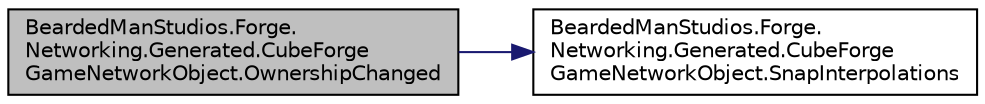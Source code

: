 digraph "BeardedManStudios.Forge.Networking.Generated.CubeForgeGameNetworkObject.OwnershipChanged"
{
 // LATEX_PDF_SIZE
  edge [fontname="Helvetica",fontsize="10",labelfontname="Helvetica",labelfontsize="10"];
  node [fontname="Helvetica",fontsize="10",shape=record];
  rankdir="LR";
  Node8 [label="BeardedManStudios.Forge.\lNetworking.Generated.CubeForge\lGameNetworkObject.OwnershipChanged",height=0.2,width=0.4,color="black", fillcolor="grey75", style="filled", fontcolor="black",tooltip=" "];
  Node8 -> Node9 [color="midnightblue",fontsize="10",style="solid",fontname="Helvetica"];
  Node9 [label="BeardedManStudios.Forge.\lNetworking.Generated.CubeForge\lGameNetworkObject.SnapInterpolations",height=0.2,width=0.4,color="black", fillcolor="white", style="filled",URL="$class_bearded_man_studios_1_1_forge_1_1_networking_1_1_generated_1_1_cube_forge_game_network_object.html#a33b19f08640b32b3e29b15012ff831b3",tooltip=" "];
}
